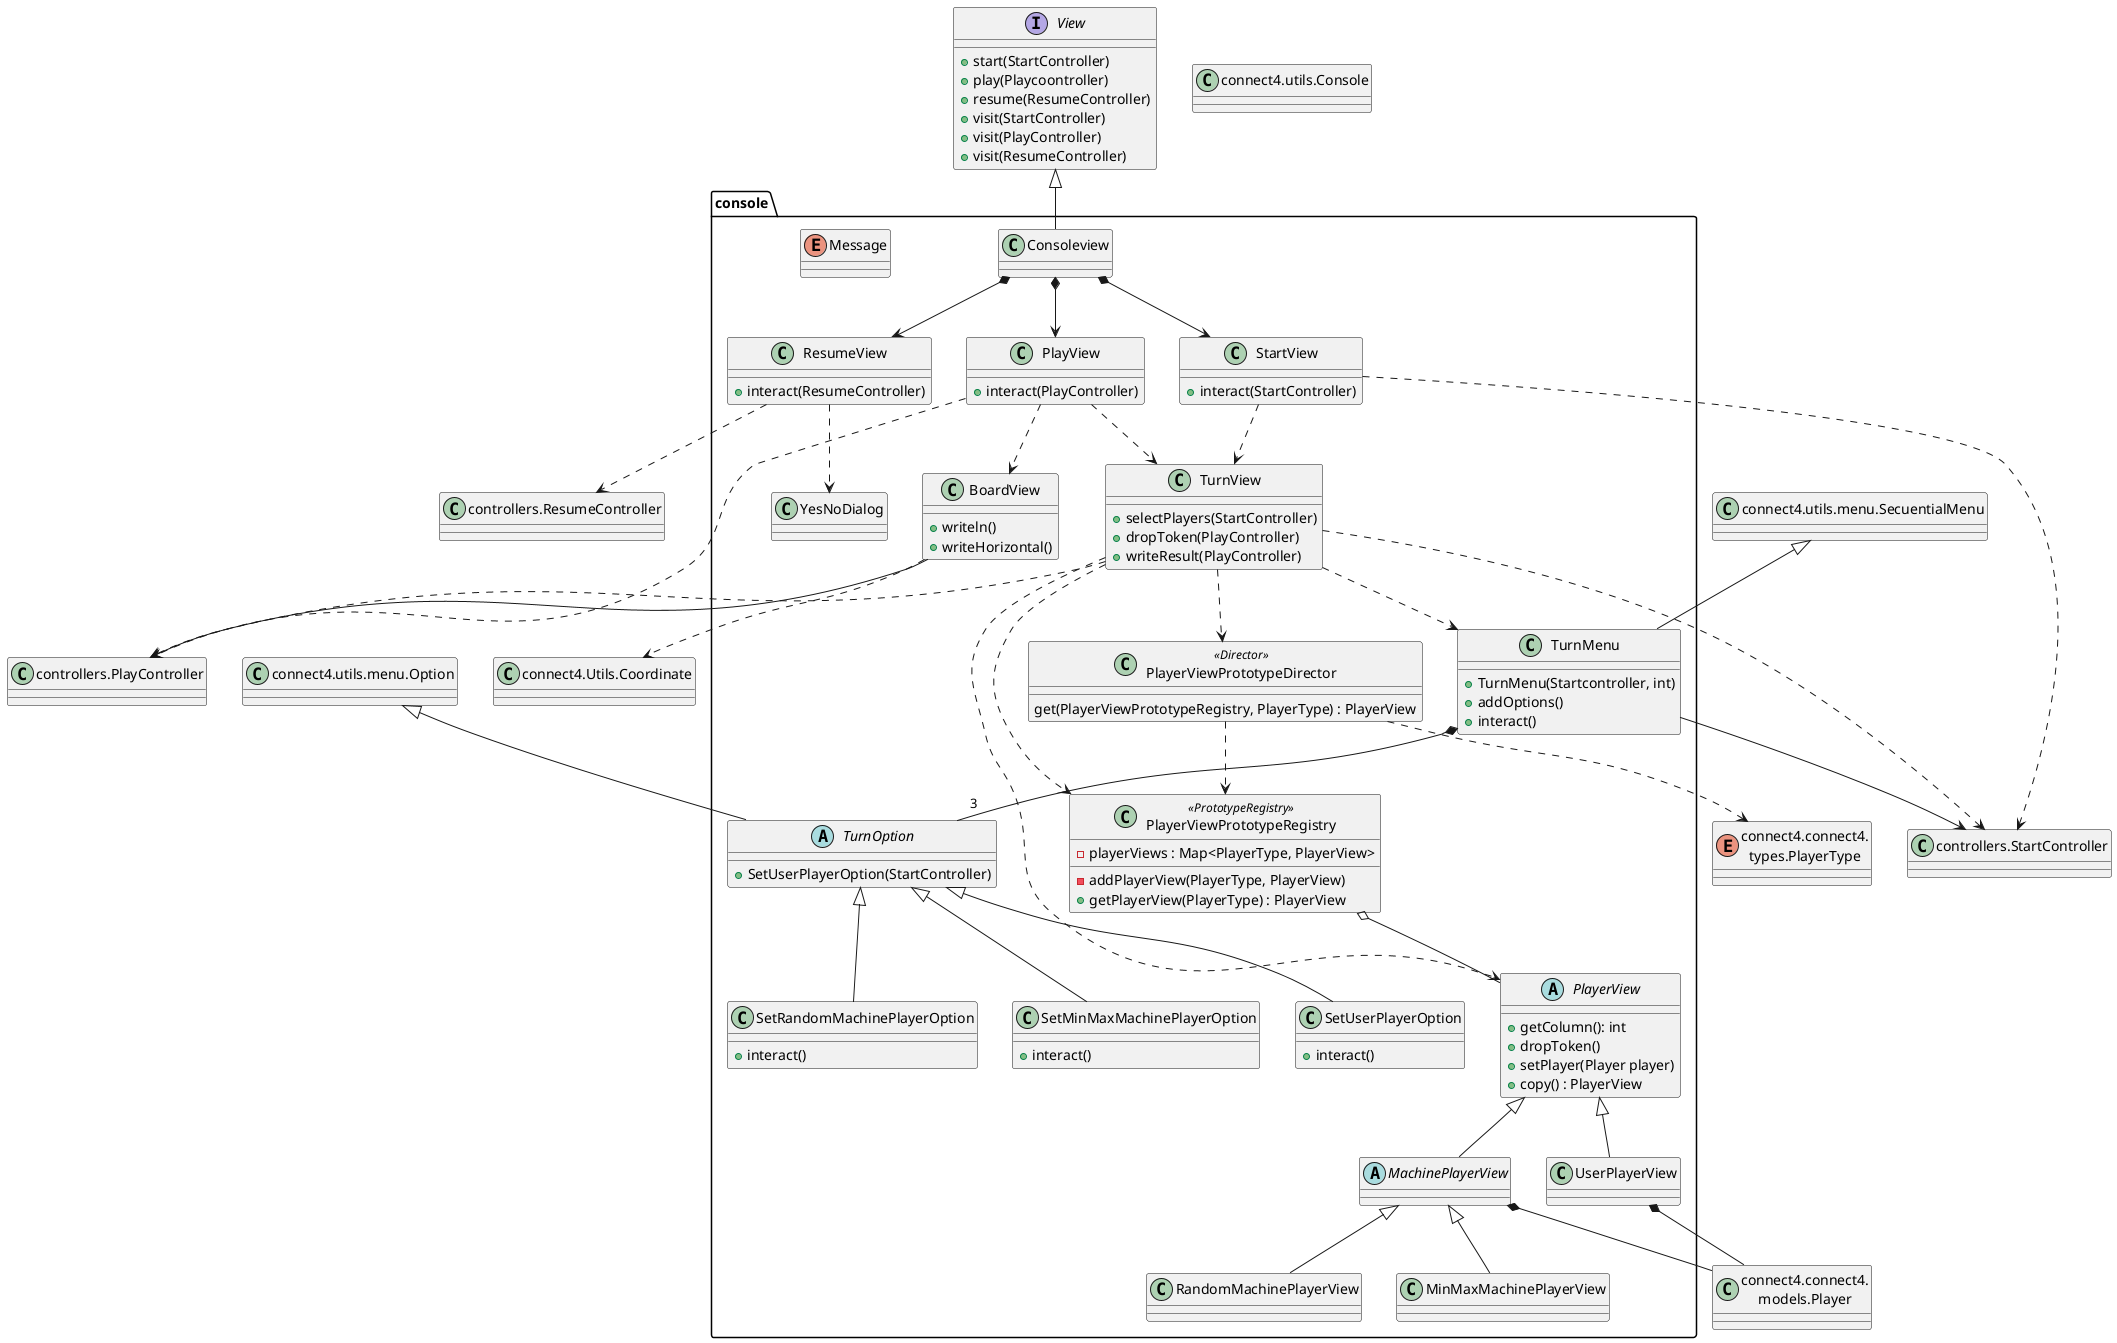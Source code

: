 @startuml connect4.connect4.console.console

class console.Consoleview

class console.StartView{
    +interact(StartController)
}

class console.PlayView{
    +interact(PlayController)
}

class console.ResumeView{
    +interact(ResumeController)
}

class console.BoardView{
    +writeln()
    +writeHorizontal()
}

class console.TurnView{
    +selectPlayers(StartController)
    +dropToken(PlayController)
    +writeResult(PlayController)
}

abstract class console.PlayerView{
    +getColumn(): int
    +dropToken()
    +setPlayer(Player player)
    +copy() : PlayerView
}

abstract class console.MachinePlayerView
class console.MinMaxMachinePlayerView
class console.RandomMachinePlayerView
class console.UserPlayerView
class console.TurnMenu{
    +TurnMenu(Startcontroller, int)
    +addOptions()
    +interact()
}

abstract class console.TurnOption{
    +SetUserPlayerOption(StartController)
}

class console.SetRandomMachinePlayerOption{
        +interact()
}

class console.SetMinMaxMachinePlayerOption{
        +interact()
}

class console.SetUserPlayerOption{
        +interact()
}

enum console.Message

class console.YesNoDialog

class console.PlayerViewPrototypeDirector <<Director>> {
    get(PlayerViewPrototypeRegistry, PlayerType) : PlayerView 
}

class console.PlayerViewPrototypeRegistry <<PrototypeRegistry>> {
    -playerViews : Map<PlayerType, PlayerView> 
    -addPlayerView(PlayerType, PlayerView)
    +getPlayerView(PlayerType) : PlayerView
}
class StartController as "controllers.StartController"
class PlayController as "controllers.PlayController"
class ResumeController as "controllers.ResumeController"

interface View{
    +start(StartController)
    +play(Playcoontroller)
    +resume(ResumeController)
    +visit(StartController)
    +visit(PlayController)
    +visit(ResumeController)
}

View <|-- Consoleview 
Consoleview *--> StartView
Consoleview *--> PlayView
Consoleview *--> ResumeView

StartView ..> StartController
PlayView ..> PlayController
ResumeView ..> ResumeController

StartView ..> TurnView

PlayView ..> TurnView
PlayView ..> BoardView

ResumeView ..> YesNoDialog

TurnView ..> PlayerView
TurnView ..> StartController
TurnView ..> PlayController
TurnView ..> TurnMenu
TurnMenu *-- "3"TurnOption
TurnView ..> PlayerViewPrototypeDirector
TurnView ..> PlayerViewPrototypeRegistry

PlayerView <|-- UserPlayerView
PlayerView <|-- MachinePlayerView
MachinePlayerView <|-- MinMaxMachinePlayerView
MachinePlayerView <|-- RandomMachinePlayerView

TurnOption <|-- SetRandomMachinePlayerOption
TurnOption <|-- SetMinMaxMachinePlayerOption
TurnOption <|-- SetUserPlayerOption
TurnMenu --> StartController

PlayerViewPrototypeDirector ..> PlayerViewPrototypeRegistry
PlayerViewPrototypeRegistry o-- PlayerView

class Option as "connect4.utils.menu.Option"
class SecuentialMenu as "connect4.utils.menu.SecuentialMenu"
class Coordinate as "connect4.Utils.Coordinate"
class Console as "connect4.utils.Console"
class Player as "connect4.connect4.\nmodels.Player"
enum PlayerType as "connect4.connect4.\ntypes.PlayerType"


Option <|-- TurnOption
SecuentialMenu <|-- TurnMenu
BoardView --> PlayController
BoardView ..> Coordinate
MachinePlayerView *-- Player
UserPlayerView *-- Player



PlayerViewPrototypeDirector ..> PlayerType


@enduml